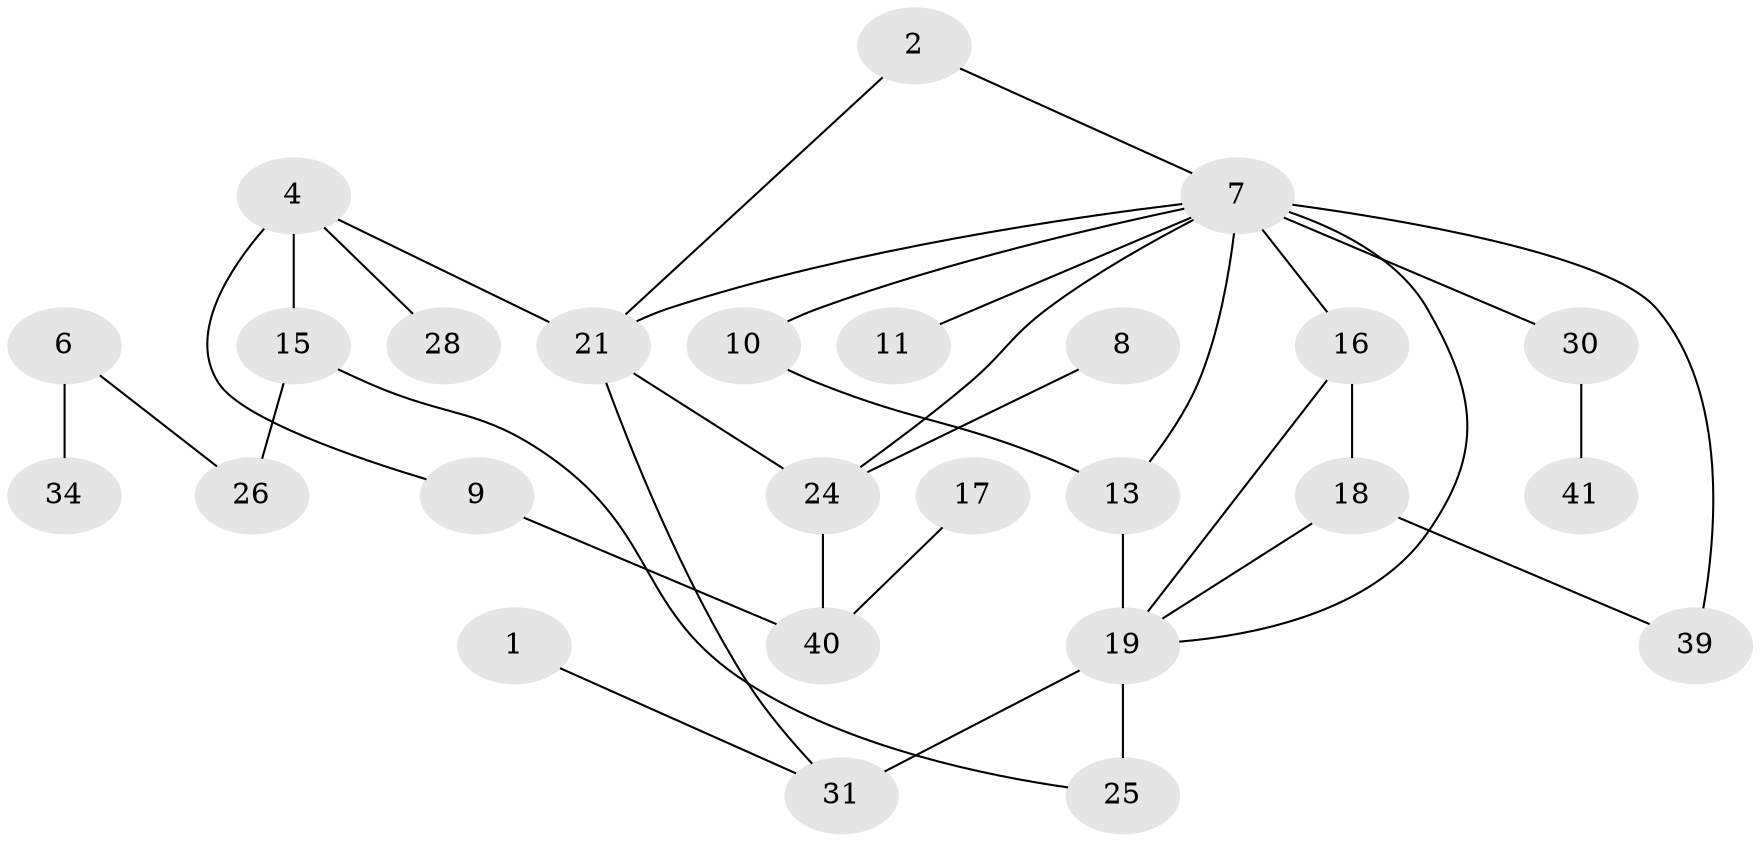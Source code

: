 // original degree distribution, {1: 0.32098765432098764, 2: 0.2345679012345679, 4: 0.1111111111111111, 6: 0.024691358024691357, 0: 0.16049382716049382, 3: 0.1111111111111111, 5: 0.037037037037037035}
// Generated by graph-tools (version 1.1) at 2025/33/03/09/25 02:33:46]
// undirected, 26 vertices, 35 edges
graph export_dot {
graph [start="1"]
  node [color=gray90,style=filled];
  1;
  2;
  4;
  6;
  7;
  8;
  9;
  10;
  11;
  13;
  15;
  16;
  17;
  18;
  19;
  21;
  24;
  25;
  26;
  28;
  30;
  31;
  34;
  39;
  40;
  41;
  1 -- 31 [weight=1.0];
  2 -- 7 [weight=1.0];
  2 -- 21 [weight=1.0];
  4 -- 9 [weight=1.0];
  4 -- 15 [weight=2.0];
  4 -- 21 [weight=1.0];
  4 -- 28 [weight=1.0];
  6 -- 26 [weight=1.0];
  6 -- 34 [weight=1.0];
  7 -- 10 [weight=1.0];
  7 -- 11 [weight=1.0];
  7 -- 13 [weight=1.0];
  7 -- 16 [weight=1.0];
  7 -- 19 [weight=1.0];
  7 -- 21 [weight=1.0];
  7 -- 24 [weight=1.0];
  7 -- 30 [weight=1.0];
  7 -- 39 [weight=2.0];
  8 -- 24 [weight=1.0];
  9 -- 40 [weight=1.0];
  10 -- 13 [weight=1.0];
  13 -- 19 [weight=2.0];
  15 -- 25 [weight=1.0];
  15 -- 26 [weight=1.0];
  16 -- 18 [weight=1.0];
  16 -- 19 [weight=1.0];
  17 -- 40 [weight=1.0];
  18 -- 19 [weight=1.0];
  18 -- 39 [weight=1.0];
  19 -- 25 [weight=2.0];
  19 -- 31 [weight=2.0];
  21 -- 24 [weight=1.0];
  21 -- 31 [weight=1.0];
  24 -- 40 [weight=1.0];
  30 -- 41 [weight=1.0];
}
